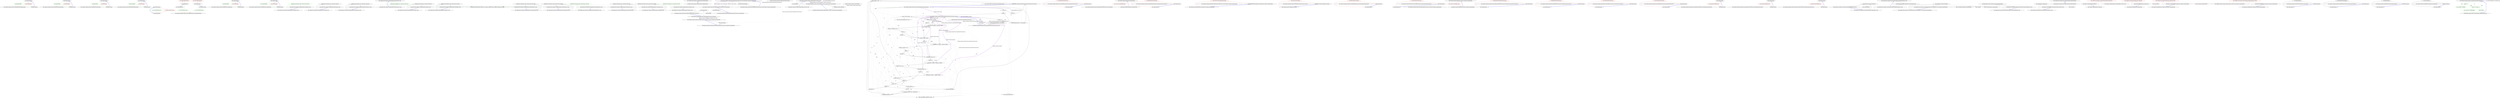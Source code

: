 digraph  {
n0 [label="Entry lambda expression", span="16-16", cluster="lambda expression"];
n1 [label="new RomanianFormatter()", span="16-16", cluster="lambda expression", color=red, community=0];
n2 [label="Exit lambda expression", span="16-16", cluster="lambda expression"];
n3 [label="Entry Humanizer.Localisation.Formatters.RomanianFormatter.RomanianFormatter()", span="2-2", cluster="Humanizer.Localisation.Formatters.RomanianFormatter.RomanianFormatter()"];
n4 [label="Entry lambda expression", span="17-17", cluster="lambda expression"];
n5 [label="new RussianFormatter()", span="17-17", cluster="lambda expression", color=red, community=0];
n6 [label="Exit lambda expression", span="17-17", cluster="lambda expression"];
n7 [label="Entry Humanizer.Localisation.Formatters.RussianFormatter.RussianFormatter()", span="4-4", cluster="Humanizer.Localisation.Formatters.RussianFormatter.RussianFormatter()"];
n8 [label="Entry lambda expression", span="18-18", cluster="lambda expression"];
n9 [label="new ArabicFormatter()", span="18-18", cluster="lambda expression", color=red, community=0];
n10 [label="Exit lambda expression", span="18-18", cluster="lambda expression"];
n11 [label="Entry Humanizer.Localisation.Formatters.ArabicFormatter.ArabicFormatter()", span="2-2", cluster="Humanizer.Localisation.Formatters.ArabicFormatter.ArabicFormatter()"];
n12 [label="Entry lambda expression", span="19-19", cluster="lambda expression"];
n13 [label="new HebrewFormatter()", span="19-19", cluster="lambda expression", color=red, community=0];
n14 [label="Exit lambda expression", span="19-19", cluster="lambda expression"];
n15 [label="Entry Humanizer.Localisation.Formatters.HebrewFormatter.HebrewFormatter()", span="2-2", cluster="Humanizer.Localisation.Formatters.HebrewFormatter.HebrewFormatter()"];
n16 [label="Entry lambda expression", span="20-20", cluster="lambda expression"];
n17 [label="new CzechSlovakPolishFormatter()", span="20-20", cluster="lambda expression", color=red, community=0];
n18 [label="Exit lambda expression", span="20-20", cluster="lambda expression"];
n19 [label="Entry Humanizer.Localisation.Formatters.CzechSlovakPolishFormatter.CzechSlovakPolishFormatter()", span="2-2", cluster="Humanizer.Localisation.Formatters.CzechSlovakPolishFormatter.CzechSlovakPolishFormatter()"];
n20 [label="Entry lambda expression", span="21-21", cluster="lambda expression"];
n21 [label="new CzechSlovakPolishFormatter()", span="21-21", cluster="lambda expression", color=red, community=1];
n22 [label="Exit lambda expression", span="21-21", cluster="lambda expression"];
n23 [label="Entry lambda expression", span="22-22", cluster="lambda expression"];
n24 [label="new CzechSlovakPolishFormatter()", span="22-22", cluster="lambda expression", color=red, community=1];
n25 [label="Exit lambda expression", span="22-22", cluster="lambda expression"];
n26 [label="Entry lambda expression", span="23-23", cluster="lambda expression"];
n27 [label="new SerbianFormatter()", span="23-23", cluster="lambda expression", color=red, community=0];
n28 [label="Exit lambda expression", span="23-23", cluster="lambda expression"];
n29 [label="Entry Humanizer.Localisation.Formatters.SerbianFormatter.SerbianFormatter()", span="2-2", cluster="Humanizer.Localisation.Formatters.SerbianFormatter.SerbianFormatter()"];
n30 [label="Entry lambda expression", span="24-24", cluster="lambda expression"];
n31 [label="new SlovenianFormatter()", span="24-24", cluster="lambda expression", color=red, community=0];
n32 [label="Exit lambda expression", span="24-24", cluster="lambda expression"];
n33 [label="Entry Humanizer.Localisation.Formatters.SlovenianFormatter.SlovenianFormatter()", span="1-1", cluster="Humanizer.Localisation.Formatters.SlovenianFormatter.SlovenianFormatter()"];
d1 [label="new RomanianFormatter()", span="16-16", cluster="lambda expression", color=green, community=0];
d5 [label="new RussianFormatter()", span="17-17", cluster="lambda expression", color=green, community=0];
d9 [label="new ArabicFormatter()", span="18-18", cluster="lambda expression", color=green, community=0];
d13 [label="new HebrewFormatter()", span="19-19", cluster="lambda expression", color=green, community=0];
d17 [label="new CzechSlovakPolishFormatter()", span="20-20", cluster="lambda expression", color=green, community=0];
d21 [label="new CzechSlovakPolishFormatter()", span="21-21", cluster="lambda expression", color=green, community=0];
d24 [label="new CzechSlovakPolishFormatter()", span="22-22", cluster="lambda expression", color=green, community=0];
d27 [label="new SerbianFormatter()", span="23-23", cluster="lambda expression", color=green, community=0];
d31 [label="new SlovenianFormatter()", span="24-24", cluster="lambda expression", color=green, community=0];
m0_6 [label="Entry Humanizer.Tests.Localisation.sl.DateHumanizeTests.YearsFromNow(int, string)", span="26-26", cluster="Humanizer.Tests.Localisation.sl.DateHumanizeTests.YearsFromNow(int, string)", file="DateHumanizeTests.cs"];
m0_7 [label="DateHumanize.Verify(expected, years, TimeUnit.Year, Tense.Future)", span="29-29", cluster="Humanizer.Tests.Localisation.sl.DateHumanizeTests.YearsFromNow(int, string)", color=green, community=0, file="DateHumanizeTests.cs"];
m0_8 [label="Exit Humanizer.Tests.Localisation.sl.DateHumanizeTests.YearsFromNow(int, string)", span="26-26", cluster="Humanizer.Tests.Localisation.sl.DateHumanizeTests.YearsFromNow(int, string)", file="DateHumanizeTests.cs"];
m0_5 [label="Entry Humanizer.Tests.DateHumanize.Verify(string, int, Humanizer.Localisation.TimeUnit, Humanizer.Localisation.Tense, double?)", span="29-29", cluster="Humanizer.Tests.DateHumanize.Verify(string, int, Humanizer.Localisation.TimeUnit, Humanizer.Localisation.Tense, double?)", file="DateHumanizeTests.cs"];
m0_9 [label="Entry Humanizer.Tests.Localisation.sl.DateHumanizeTests.MonthsAgo(int, string)", span="37-37", cluster="Humanizer.Tests.Localisation.sl.DateHumanizeTests.MonthsAgo(int, string)", file="DateHumanizeTests.cs"];
m0_10 [label="DateHumanize.Verify(expected, months, TimeUnit.Month, Tense.Past)", span="41-41", cluster="Humanizer.Tests.Localisation.sl.DateHumanizeTests.MonthsAgo(int, string)", color=green, community=0, file="DateHumanizeTests.cs"];
m0_11 [label="Exit Humanizer.Tests.Localisation.sl.DateHumanizeTests.MonthsAgo(int, string)", span="37-37", cluster="Humanizer.Tests.Localisation.sl.DateHumanizeTests.MonthsAgo(int, string)", file="DateHumanizeTests.cs"];
m0_21 [label="Entry Humanizer.Tests.Localisation.sl.DateHumanizeTests.HoursAgo(int, string)", span="81-81", cluster="Humanizer.Tests.Localisation.sl.DateHumanizeTests.HoursAgo(int, string)", file="DateHumanizeTests.cs"];
m0_22 [label="DateHumanize.Verify(expected, hours, TimeUnit.Hour, Tense.Past)", span="83-83", cluster="Humanizer.Tests.Localisation.sl.DateHumanizeTests.HoursAgo(int, string)", file="DateHumanizeTests.cs"];
m0_23 [label="Exit Humanizer.Tests.Localisation.sl.DateHumanizeTests.HoursAgo(int, string)", span="81-81", cluster="Humanizer.Tests.Localisation.sl.DateHumanizeTests.HoursAgo(int, string)", file="DateHumanizeTests.cs"];
m0_24 [label="Entry Humanizer.Tests.Localisation.sl.DateHumanizeTests.HoursFromNow(int, string)", span="92-92", cluster="Humanizer.Tests.Localisation.sl.DateHumanizeTests.HoursFromNow(int, string)", file="DateHumanizeTests.cs"];
m0_25 [label="DateHumanize.Verify(expected, hours, TimeUnit.Hour, Tense.Future)", span="94-94", cluster="Humanizer.Tests.Localisation.sl.DateHumanizeTests.HoursFromNow(int, string)", file="DateHumanizeTests.cs"];
m0_26 [label="Exit Humanizer.Tests.Localisation.sl.DateHumanizeTests.HoursFromNow(int, string)", span="92-92", cluster="Humanizer.Tests.Localisation.sl.DateHumanizeTests.HoursFromNow(int, string)", file="DateHumanizeTests.cs"];
m0_15 [label="Entry Humanizer.Tests.Localisation.sl.DateHumanizeTests.DaysAgo(int, string)", span="58-58", cluster="Humanizer.Tests.Localisation.sl.DateHumanizeTests.DaysAgo(int, string)", file="DateHumanizeTests.cs"];
m0_16 [label="DateHumanize.Verify(expected, days, TimeUnit.Day, Tense.Past)", span="60-60", cluster="Humanizer.Tests.Localisation.sl.DateHumanizeTests.DaysAgo(int, string)", file="DateHumanizeTests.cs"];
m0_17 [label="Exit Humanizer.Tests.Localisation.sl.DateHumanizeTests.DaysAgo(int, string)", span="58-58", cluster="Humanizer.Tests.Localisation.sl.DateHumanizeTests.DaysAgo(int, string)", file="DateHumanizeTests.cs"];
m0_27 [label="Entry Humanizer.Tests.Localisation.sl.DateHumanizeTests.MinutesAgo(int, string)", span="104-104", cluster="Humanizer.Tests.Localisation.sl.DateHumanizeTests.MinutesAgo(int, string)", file="DateHumanizeTests.cs"];
m0_28 [label="DateHumanize.Verify(expected, minutes, TimeUnit.Minute, Tense.Past)", span="106-106", cluster="Humanizer.Tests.Localisation.sl.DateHumanizeTests.MinutesAgo(int, string)", file="DateHumanizeTests.cs"];
m0_29 [label="Exit Humanizer.Tests.Localisation.sl.DateHumanizeTests.MinutesAgo(int, string)", span="104-104", cluster="Humanizer.Tests.Localisation.sl.DateHumanizeTests.MinutesAgo(int, string)", file="DateHumanizeTests.cs"];
m0_36 [label="Entry Humanizer.Tests.Localisation.sl.DateHumanizeTests.SecondsFromNow(int, string)", span="139-139", cluster="Humanizer.Tests.Localisation.sl.DateHumanizeTests.SecondsFromNow(int, string)", file="DateHumanizeTests.cs"];
m0_37 [label="DateHumanize.Verify(expected, seconds, TimeUnit.Second, Tense.Future)", span="141-141", cluster="Humanizer.Tests.Localisation.sl.DateHumanizeTests.SecondsFromNow(int, string)", file="DateHumanizeTests.cs"];
m0_38 [label="Exit Humanizer.Tests.Localisation.sl.DateHumanizeTests.SecondsFromNow(int, string)", span="139-139", cluster="Humanizer.Tests.Localisation.sl.DateHumanizeTests.SecondsFromNow(int, string)", file="DateHumanizeTests.cs"];
m0_30 [label="Entry Humanizer.Tests.Localisation.sl.DateHumanizeTests.MinutesFromNow(int, string)", span="115-115", cluster="Humanizer.Tests.Localisation.sl.DateHumanizeTests.MinutesFromNow(int, string)", file="DateHumanizeTests.cs"];
m0_31 [label="DateHumanize.Verify(expected, minutes, TimeUnit.Minute, Tense.Future)", span="117-117", cluster="Humanizer.Tests.Localisation.sl.DateHumanizeTests.MinutesFromNow(int, string)", file="DateHumanizeTests.cs"];
m0_32 [label="Exit Humanizer.Tests.Localisation.sl.DateHumanizeTests.MinutesFromNow(int, string)", span="115-115", cluster="Humanizer.Tests.Localisation.sl.DateHumanizeTests.MinutesFromNow(int, string)", file="DateHumanizeTests.cs"];
m0_0 [label="Entry Humanizer.Tests.Localisation.sl.DateHumanizeTests.DateHumanizeTests()", span="7-7", cluster="Humanizer.Tests.Localisation.sl.DateHumanizeTests.DateHumanizeTests()", file="DateHumanizeTests.cs"];
m0_1 [label="Exit Humanizer.Tests.Localisation.sl.DateHumanizeTests.DateHumanizeTests()", span="7-7", cluster="Humanizer.Tests.Localisation.sl.DateHumanizeTests.DateHumanizeTests()", file="DateHumanizeTests.cs"];
m0_12 [label="Entry Humanizer.Tests.Localisation.sl.DateHumanizeTests.MonthsFromNow(int, string)", span="47-47", cluster="Humanizer.Tests.Localisation.sl.DateHumanizeTests.MonthsFromNow(int, string)", file="DateHumanizeTests.cs"];
m0_13 [label="DateHumanize.Verify(expected, months, TimeUnit.Month, Tense.Future)", span="52-52", cluster="Humanizer.Tests.Localisation.sl.DateHumanizeTests.MonthsFromNow(int, string)", color=green, community=0, file="DateHumanizeTests.cs"];
m0_14 [label="Exit Humanizer.Tests.Localisation.sl.DateHumanizeTests.MonthsFromNow(int, string)", span="47-47", cluster="Humanizer.Tests.Localisation.sl.DateHumanizeTests.MonthsFromNow(int, string)", file="DateHumanizeTests.cs"];
m0_18 [label="Entry Humanizer.Tests.Localisation.sl.DateHumanizeTests.DaysFromNow(int, string)", span="69-69", cluster="Humanizer.Tests.Localisation.sl.DateHumanizeTests.DaysFromNow(int, string)", file="DateHumanizeTests.cs"];
m0_19 [label="DateHumanize.Verify(expected, days, TimeUnit.Day, Tense.Future)", span="71-71", cluster="Humanizer.Tests.Localisation.sl.DateHumanizeTests.DaysFromNow(int, string)", file="DateHumanizeTests.cs"];
m0_20 [label="Exit Humanizer.Tests.Localisation.sl.DateHumanizeTests.DaysFromNow(int, string)", span="69-69", cluster="Humanizer.Tests.Localisation.sl.DateHumanizeTests.DaysFromNow(int, string)", file="DateHumanizeTests.cs"];
m0_33 [label="Entry Humanizer.Tests.Localisation.sl.DateHumanizeTests.SecondsAgo(int, string)", span="127-127", cluster="Humanizer.Tests.Localisation.sl.DateHumanizeTests.SecondsAgo(int, string)", file="DateHumanizeTests.cs"];
m0_34 [label="DateHumanize.Verify(expected, seconds, TimeUnit.Second, Tense.Past)", span="129-129", cluster="Humanizer.Tests.Localisation.sl.DateHumanizeTests.SecondsAgo(int, string)", file="DateHumanizeTests.cs"];
m0_35 [label="Exit Humanizer.Tests.Localisation.sl.DateHumanizeTests.SecondsAgo(int, string)", span="127-127", cluster="Humanizer.Tests.Localisation.sl.DateHumanizeTests.SecondsAgo(int, string)", file="DateHumanizeTests.cs"];
m0_2 [label="Entry Humanizer.Tests.Localisation.sl.DateHumanizeTests.YearsAgo(int, string)", span="16-16", cluster="Humanizer.Tests.Localisation.sl.DateHumanizeTests.YearsAgo(int, string)", file="DateHumanizeTests.cs"];
m0_3 [label="DateHumanize.Verify(expected, years, TimeUnit.Year, Tense.Past)", span="18-18", cluster="Humanizer.Tests.Localisation.sl.DateHumanizeTests.YearsAgo(int, string)", color=green, community=0, file="DateHumanizeTests.cs"];
m0_4 [label="Exit Humanizer.Tests.Localisation.sl.DateHumanizeTests.YearsAgo(int, string)", span="16-16", cluster="Humanizer.Tests.Localisation.sl.DateHumanizeTests.YearsAgo(int, string)", file="DateHumanizeTests.cs"];
m1_7 [label="Entry Humanizer.Localisation.NumberToWords.DefaultNumberToWordsConverter.ConvertToOrdinal(int, Humanizer.GrammaticalGender)", span="35-35", cluster="Humanizer.Localisation.NumberToWords.DefaultNumberToWordsConverter.ConvertToOrdinal(int, Humanizer.GrammaticalGender)", file="DefaultNumberToWordsConverter.cs"];
m1_8 [label="return ConvertToOrdinal(number);", span="37-37", cluster="Humanizer.Localisation.NumberToWords.DefaultNumberToWordsConverter.ConvertToOrdinal(int, Humanizer.GrammaticalGender)", file="DefaultNumberToWordsConverter.cs"];
m1_9 [label="Exit Humanizer.Localisation.NumberToWords.DefaultNumberToWordsConverter.ConvertToOrdinal(int, Humanizer.GrammaticalGender)", span="35-35", cluster="Humanizer.Localisation.NumberToWords.DefaultNumberToWordsConverter.ConvertToOrdinal(int, Humanizer.GrammaticalGender)", file="DefaultNumberToWordsConverter.cs"];
m1_6 [label="Entry int.ToString()", span="0-0", cluster="int.ToString()", file="DefaultNumberToWordsConverter.cs"];
m1_3 [label="Entry Humanizer.Localisation.NumberToWords.DefaultNumberToWordsConverter.Convert(int)", span="22-22", cluster="Humanizer.Localisation.NumberToWords.DefaultNumberToWordsConverter.Convert(int)", file="DefaultNumberToWordsConverter.cs"];
m1_4 [label="return number.ToString();", span="24-24", cluster="Humanizer.Localisation.NumberToWords.DefaultNumberToWordsConverter.Convert(int)", file="DefaultNumberToWordsConverter.cs"];
m1_5 [label="Exit Humanizer.Localisation.NumberToWords.DefaultNumberToWordsConverter.Convert(int)", span="22-22", cluster="Humanizer.Localisation.NumberToWords.DefaultNumberToWordsConverter.Convert(int)", file="DefaultNumberToWordsConverter.cs"];
m1_0 [label="Entry Humanizer.Localisation.NumberToWords.DefaultNumberToWordsConverter.Convert(int, Humanizer.GrammaticalGender)", span="12-12", cluster="Humanizer.Localisation.NumberToWords.DefaultNumberToWordsConverter.Convert(int, Humanizer.GrammaticalGender)", file="DefaultNumberToWordsConverter.cs"];
m1_1 [label="return Convert(number);", span="14-14", cluster="Humanizer.Localisation.NumberToWords.DefaultNumberToWordsConverter.Convert(int, Humanizer.GrammaticalGender)", file="DefaultNumberToWordsConverter.cs"];
m1_2 [label="Exit Humanizer.Localisation.NumberToWords.DefaultNumberToWordsConverter.Convert(int, Humanizer.GrammaticalGender)", span="12-12", cluster="Humanizer.Localisation.NumberToWords.DefaultNumberToWordsConverter.Convert(int, Humanizer.GrammaticalGender)", file="DefaultNumberToWordsConverter.cs"];
m1_10 [label="Entry Humanizer.Localisation.NumberToWords.DefaultNumberToWordsConverter.ConvertToOrdinal(int)", span="45-45", cluster="Humanizer.Localisation.NumberToWords.DefaultNumberToWordsConverter.ConvertToOrdinal(int)", file="DefaultNumberToWordsConverter.cs"];
m1_11 [label="return number.ToString();", span="47-47", cluster="Humanizer.Localisation.NumberToWords.DefaultNumberToWordsConverter.ConvertToOrdinal(int)", file="DefaultNumberToWordsConverter.cs"];
m1_12 [label="Exit Humanizer.Localisation.NumberToWords.DefaultNumberToWordsConverter.ConvertToOrdinal(int)", span="45-45", cluster="Humanizer.Localisation.NumberToWords.DefaultNumberToWordsConverter.ConvertToOrdinal(int)", file="DefaultNumberToWordsConverter.cs"];
m1_13 [label="Humanizer.Localisation.NumberToWords.DefaultNumberToWordsConverter", span="", file="DefaultNumberToWordsConverter.cs"];
m2_3 [label="Entry Humanizer.Localisation.Ordinalizers.DefaultOrdinalizer.Convert(int, string)", span="9-9", cluster="Humanizer.Localisation.Ordinalizers.DefaultOrdinalizer.Convert(int, string)", file="DefaultOrdinalizer.cs"];
m2_4 [label="return numberString;", span="11-11", cluster="Humanizer.Localisation.Ordinalizers.DefaultOrdinalizer.Convert(int, string)", file="DefaultOrdinalizer.cs"];
m2_5 [label="Exit Humanizer.Localisation.Ordinalizers.DefaultOrdinalizer.Convert(int, string)", span="9-9", cluster="Humanizer.Localisation.Ordinalizers.DefaultOrdinalizer.Convert(int, string)", file="DefaultOrdinalizer.cs"];
m2_0 [label="Entry Humanizer.Localisation.Ordinalizers.DefaultOrdinalizer.Convert(int, string, Humanizer.GrammaticalGender)", span="4-4", cluster="Humanizer.Localisation.Ordinalizers.DefaultOrdinalizer.Convert(int, string, Humanizer.GrammaticalGender)", file="DefaultOrdinalizer.cs"];
m2_1 [label="return Convert(number, numberString);", span="6-6", cluster="Humanizer.Localisation.Ordinalizers.DefaultOrdinalizer.Convert(int, string, Humanizer.GrammaticalGender)", file="DefaultOrdinalizer.cs"];
m2_2 [label="Exit Humanizer.Localisation.Ordinalizers.DefaultOrdinalizer.Convert(int, string, Humanizer.GrammaticalGender)", span="4-4", cluster="Humanizer.Localisation.Ordinalizers.DefaultOrdinalizer.Convert(int, string, Humanizer.GrammaticalGender)", file="DefaultOrdinalizer.cs"];
m2_6 [label="Humanizer.Localisation.Ordinalizers.DefaultOrdinalizer", span="", file="DefaultOrdinalizer.cs"];
m4_41 [label="Entry string.Join(string, System.Collections.Generic.IEnumerable<string>)", span="0-0", cluster="string.Join(string, System.Collections.Generic.IEnumerable<string>)", file="GermanNumberToWordsConverter.cs"];
m4_38 [label="Entry System.Collections.Generic.List<T>.List()", span="0-0", cluster="System.Collections.Generic.List<T>.List()", file="GermanNumberToWordsConverter.cs"];
m4_39 [label="Entry Humanizer.Localisation.NumberToWords.GermanNumberToWordsConverter.Part(string, string, int)", span="73-73", cluster="Humanizer.Localisation.NumberToWords.GermanNumberToWordsConverter.Part(string, string, int)", file="GermanNumberToWordsConverter.cs"];
m4_42 [label="number == 1", span="75-75", cluster="Humanizer.Localisation.NumberToWords.GermanNumberToWordsConverter.Part(string, string, int)", file="GermanNumberToWordsConverter.cs"];
m4_43 [label="return singular;", span="76-76", cluster="Humanizer.Localisation.NumberToWords.GermanNumberToWordsConverter.Part(string, string, int)", file="GermanNumberToWordsConverter.cs"];
m4_44 [label="return string.Format(pluralFormat, Convert(number));", span="77-77", cluster="Humanizer.Localisation.NumberToWords.GermanNumberToWordsConverter.Part(string, string, int)", file="GermanNumberToWordsConverter.cs"];
m4_45 [label="Exit Humanizer.Localisation.NumberToWords.GermanNumberToWordsConverter.Part(string, string, int)", span="73-73", cluster="Humanizer.Localisation.NumberToWords.GermanNumberToWordsConverter.Part(string, string, int)", file="GermanNumberToWordsConverter.cs"];
m4_40 [label="Entry System.Collections.Generic.List<T>.Add(T)", span="0-0", cluster="System.Collections.Generic.List<T>.Add(T)", file="GermanNumberToWordsConverter.cs"];
m4_0 [label="Entry Humanizer.Localisation.NumberToWords.GermanNumberToWordsConverter.Convert(int)", span="9-9", cluster="Humanizer.Localisation.NumberToWords.GermanNumberToWordsConverter.Convert(int)", file="GermanNumberToWordsConverter.cs"];
m4_1 [label="number == 0", span="11-11", cluster="Humanizer.Localisation.NumberToWords.GermanNumberToWordsConverter.Convert(int)", file="GermanNumberToWordsConverter.cs"];
m4_3 [label="number < 0", span="14-14", cluster="Humanizer.Localisation.NumberToWords.GermanNumberToWordsConverter.Convert(int)", file="GermanNumberToWordsConverter.cs"];
m4_4 [label="return string.Format(''minus {0}'', Convert(-number));", span="15-15", cluster="Humanizer.Localisation.NumberToWords.GermanNumberToWordsConverter.Convert(int)", file="GermanNumberToWordsConverter.cs"];
m4_6 [label="var billions = number / 1000000000", span="19-19", cluster="Humanizer.Localisation.NumberToWords.GermanNumberToWordsConverter.Convert(int)", file="GermanNumberToWordsConverter.cs"];
m4_9 [label="number %= 1000000000", span="23-23", cluster="Humanizer.Localisation.NumberToWords.GermanNumberToWordsConverter.Convert(int)", file="GermanNumberToWordsConverter.cs"];
m4_12 [label="var millions = number / 1000000", span="28-28", cluster="Humanizer.Localisation.NumberToWords.GermanNumberToWordsConverter.Convert(int)", file="GermanNumberToWordsConverter.cs"];
m4_15 [label="number %= 1000000", span="32-32", cluster="Humanizer.Localisation.NumberToWords.GermanNumberToWordsConverter.Convert(int)", file="GermanNumberToWordsConverter.cs"];
m4_18 [label="var thousands = number / 1000", span="37-37", cluster="Humanizer.Localisation.NumberToWords.GermanNumberToWordsConverter.Convert(int)", file="GermanNumberToWordsConverter.cs"];
m4_21 [label="number %= 1000", span="41-41", cluster="Humanizer.Localisation.NumberToWords.GermanNumberToWordsConverter.Convert(int)", file="GermanNumberToWordsConverter.cs"];
m4_22 [label="var hundreds = number / 100", span="44-44", cluster="Humanizer.Localisation.NumberToWords.GermanNumberToWordsConverter.Convert(int)", file="GermanNumberToWordsConverter.cs"];
m4_25 [label="number %= 100", span="48-48", cluster="Humanizer.Localisation.NumberToWords.GermanNumberToWordsConverter.Convert(int)", file="GermanNumberToWordsConverter.cs"];
m4_26 [label="number > 0", span="51-51", cluster="Humanizer.Localisation.NumberToWords.GermanNumberToWordsConverter.Convert(int)", file="GermanNumberToWordsConverter.cs"];
m4_27 [label="number < 20", span="53-53", cluster="Humanizer.Localisation.NumberToWords.GermanNumberToWordsConverter.Convert(int)", file="GermanNumberToWordsConverter.cs"];
m4_28 [label="number > 1", span="55-55", cluster="Humanizer.Localisation.NumberToWords.GermanNumberToWordsConverter.Convert(int)", file="GermanNumberToWordsConverter.cs"];
m4_29 [label="parts.Add(UnitsMap[number])", span="56-56", cluster="Humanizer.Localisation.NumberToWords.GermanNumberToWordsConverter.Convert(int)", file="GermanNumberToWordsConverter.cs"];
m4_31 [label="var units = number % 10", span="62-62", cluster="Humanizer.Localisation.NumberToWords.GermanNumberToWordsConverter.Convert(int)", file="GermanNumberToWordsConverter.cs"];
m4_34 [label="parts.Add(TensMap[number / 10])", span="66-66", cluster="Humanizer.Localisation.NumberToWords.GermanNumberToWordsConverter.Convert(int)", file="GermanNumberToWordsConverter.cs"];
m4_2 [label="return ''null'';", span="12-12", cluster="Humanizer.Localisation.NumberToWords.GermanNumberToWordsConverter.Convert(int)", file="GermanNumberToWordsConverter.cs"];
m4_5 [label="var parts = new List<string>()", span="17-17", cluster="Humanizer.Localisation.NumberToWords.GermanNumberToWordsConverter.Convert(int)", file="GermanNumberToWordsConverter.cs"];
m4_8 [label="parts.Add(Part(''{0} Milliarden'', ''eine Milliarde'', billions))", span="22-22", cluster="Humanizer.Localisation.NumberToWords.GermanNumberToWordsConverter.Convert(int)", file="GermanNumberToWordsConverter.cs"];
m4_11 [label="parts.Add('' '')", span="25-25", cluster="Humanizer.Localisation.NumberToWords.GermanNumberToWordsConverter.Convert(int)", file="GermanNumberToWordsConverter.cs"];
m4_14 [label="parts.Add(Part(''{0} Millionen'', ''eine Million'', millions))", span="31-31", cluster="Humanizer.Localisation.NumberToWords.GermanNumberToWordsConverter.Convert(int)", file="GermanNumberToWordsConverter.cs"];
m4_17 [label="parts.Add('' '')", span="34-34", cluster="Humanizer.Localisation.NumberToWords.GermanNumberToWordsConverter.Convert(int)", file="GermanNumberToWordsConverter.cs"];
m4_20 [label="parts.Add(Part(''{0}tausend'', ''eintausend'', thousands))", span="40-40", cluster="Humanizer.Localisation.NumberToWords.GermanNumberToWordsConverter.Convert(int)", file="GermanNumberToWordsConverter.cs"];
m4_24 [label="parts.Add(Part(''{0}hundert'', ''einhundert'', hundreds))", span="47-47", cluster="Humanizer.Localisation.NumberToWords.GermanNumberToWordsConverter.Convert(int)", file="GermanNumberToWordsConverter.cs"];
m4_30 [label="parts.Add(''eins'')", span="58-58", cluster="Humanizer.Localisation.NumberToWords.GermanNumberToWordsConverter.Convert(int)", file="GermanNumberToWordsConverter.cs"];
m4_33 [label="parts.Add(string.Format(''{0}und'', UnitsMap[units]))", span="64-64", cluster="Humanizer.Localisation.NumberToWords.GermanNumberToWordsConverter.Convert(int)", file="GermanNumberToWordsConverter.cs"];
m4_35 [label="return string.Join('''', parts);", span="70-70", cluster="Humanizer.Localisation.NumberToWords.GermanNumberToWordsConverter.Convert(int)", file="GermanNumberToWordsConverter.cs"];
m4_7 [label="billions > 0", span="20-20", cluster="Humanizer.Localisation.NumberToWords.GermanNumberToWordsConverter.Convert(int)", file="GermanNumberToWordsConverter.cs"];
m4_10 [label="number > 0", span="24-24", cluster="Humanizer.Localisation.NumberToWords.GermanNumberToWordsConverter.Convert(int)", file="GermanNumberToWordsConverter.cs"];
m4_13 [label="millions > 0", span="29-29", cluster="Humanizer.Localisation.NumberToWords.GermanNumberToWordsConverter.Convert(int)", file="GermanNumberToWordsConverter.cs"];
m4_16 [label="number > 0", span="33-33", cluster="Humanizer.Localisation.NumberToWords.GermanNumberToWordsConverter.Convert(int)", file="GermanNumberToWordsConverter.cs"];
m4_19 [label="thousands > 0", span="38-38", cluster="Humanizer.Localisation.NumberToWords.GermanNumberToWordsConverter.Convert(int)", file="GermanNumberToWordsConverter.cs"];
m4_23 [label="hundreds > 0", span="45-45", cluster="Humanizer.Localisation.NumberToWords.GermanNumberToWordsConverter.Convert(int)", file="GermanNumberToWordsConverter.cs"];
m4_32 [label="units > 0", span="63-63", cluster="Humanizer.Localisation.NumberToWords.GermanNumberToWordsConverter.Convert(int)", file="GermanNumberToWordsConverter.cs"];
m4_36 [label="Exit Humanizer.Localisation.NumberToWords.GermanNumberToWordsConverter.Convert(int)", span="9-9", cluster="Humanizer.Localisation.NumberToWords.GermanNumberToWordsConverter.Convert(int)", file="GermanNumberToWordsConverter.cs"];
m4_37 [label="Entry string.Format(string, object)", span="0-0", cluster="string.Format(string, object)", file="GermanNumberToWordsConverter.cs"];
m4_46 [label="Humanizer.Localisation.NumberToWords.GermanNumberToWordsConverter", span="", file="GermanNumberToWordsConverter.cs"];
m9_7 [label="Entry Humanizer.Localisation.NumberToWords.ArabicNumberToWordsConverter.ArabicNumberToWordsConverter()", span="6-6", cluster="Humanizer.Localisation.NumberToWords.ArabicNumberToWordsConverter.ArabicNumberToWordsConverter()", file="NumberToWordsExtension.cs"];
m9_52 [label="Entry Humanizer.NumberToWordsExtension.ToOrdinalWords(int)", span="67-67", cluster="Humanizer.NumberToWordsExtension.ToOrdinalWords(int)", file="NumberToWordsExtension.cs"];
m9_53 [label="return Converter.ConvertToOrdinal(number);", span="69-69", cluster="Humanizer.NumberToWordsExtension.ToOrdinalWords(int)", color=red, community=0, file="NumberToWordsExtension.cs"];
m9_54 [label="Exit Humanizer.NumberToWordsExtension.ToOrdinalWords(int)", span="67-67", cluster="Humanizer.NumberToWordsExtension.ToOrdinalWords(int)", file="NumberToWordsExtension.cs"];
m9_15 [label="Entry Humanizer.Localisation.NumberToWords.SpanishNumberToWordsConverter.SpanishNumberToWordsConverter()", span="5-5", cluster="Humanizer.Localisation.NumberToWords.SpanishNumberToWordsConverter.SpanishNumberToWordsConverter()", file="NumberToWordsExtension.cs"];
m9_59 [label="Entry Humanizer.Localisation.NumberToWords.DefaultNumberToWordsConverter.ConvertToOrdinal(int, Humanizer.GrammaticalGender)", span="35-35", cluster="Humanizer.Localisation.NumberToWords.DefaultNumberToWordsConverter.ConvertToOrdinal(int, Humanizer.GrammaticalGender)", file="NumberToWordsExtension.cs"];
m9_47 [label="Entry Humanizer.Localisation.NumberToWords.DefaultNumberToWordsConverter.Convert(int)", span="22-22", cluster="Humanizer.Localisation.NumberToWords.DefaultNumberToWordsConverter.Convert(int)", file="NumberToWordsExtension.cs"];
m9_19 [label="Entry Humanizer.Localisation.NumberToWords.PolishNumberToWordsConverter.PolishNumberToWordsConverter()", span="4-4", cluster="Humanizer.Localisation.NumberToWords.PolishNumberToWordsConverter.PolishNumberToWordsConverter()", file="NumberToWordsExtension.cs"];
m9_44 [label="Entry Humanizer.NumberToWordsExtension.ToWords(int)", span="33-33", cluster="Humanizer.NumberToWordsExtension.ToWords(int)", file="NumberToWordsExtension.cs"];
m9_45 [label="return Converter.Convert(number);", span="35-35", cluster="Humanizer.NumberToWordsExtension.ToWords(int)", color=red, community=0, file="NumberToWordsExtension.cs"];
m9_46 [label="Exit Humanizer.NumberToWordsExtension.ToWords(int)", span="33-33", cluster="Humanizer.NumberToWordsExtension.ToWords(int)", file="NumberToWordsExtension.cs"];
m9_35 [label="Entry Humanizer.Localisation.NumberToWords.DutchNumberToWordsConverter.DutchNumberToWordsConverter()", span="11-11", cluster="Humanizer.Localisation.NumberToWords.DutchNumberToWordsConverter.DutchNumberToWordsConverter()", file="NumberToWordsExtension.cs"];
m9_48 [label="Entry Humanizer.NumberToWordsExtension.ToWords(int, Humanizer.GrammaticalGender)", span="57-57", cluster="Humanizer.NumberToWordsExtension.ToWords(int, Humanizer.GrammaticalGender)", file="NumberToWordsExtension.cs"];
m9_49 [label="return Converter.Convert(number, gender);", span="59-59", cluster="Humanizer.NumberToWordsExtension.ToWords(int, Humanizer.GrammaticalGender)", color=red, community=0, file="NumberToWordsExtension.cs"];
m9_50 [label="Exit Humanizer.NumberToWordsExtension.ToWords(int, Humanizer.GrammaticalGender)", span="57-57", cluster="Humanizer.NumberToWordsExtension.ToWords(int, Humanizer.GrammaticalGender)", file="NumberToWordsExtension.cs"];
m9_23 [label="Entry Humanizer.Localisation.NumberToWords.BrazilianPortugueseNumberToWordsConverter.BrazilianPortugueseNumberToWordsConverter()", span="5-5", cluster="Humanizer.Localisation.NumberToWords.BrazilianPortugueseNumberToWordsConverter.BrazilianPortugueseNumberToWordsConverter()", file="NumberToWordsExtension.cs"];
m9_3 [label="Entry Humanizer.Localisation.NumberToWords.EnglishNumberToWordsConverter.EnglishNumberToWordsConverter()", span="5-5", cluster="Humanizer.Localisation.NumberToWords.EnglishNumberToWordsConverter.EnglishNumberToWordsConverter()", file="NumberToWordsExtension.cs"];
m9_31 [label="Entry Humanizer.Localisation.NumberToWords.FrenchNumberToWordsConverter.FrenchNumberToWordsConverter()", span="5-5", cluster="Humanizer.Localisation.NumberToWords.FrenchNumberToWordsConverter.FrenchNumberToWordsConverter()", file="NumberToWordsExtension.cs"];
m9_11 [label="Entry Humanizer.Localisation.NumberToWords.FarsiNumberToWordsConverter.FarsiNumberToWordsConverter()", span="5-5", cluster="Humanizer.Localisation.NumberToWords.FarsiNumberToWordsConverter.FarsiNumberToWordsConverter()", file="NumberToWordsExtension.cs"];
m9_56 [label="Entry Humanizer.NumberToWordsExtension.ToOrdinalWords(int, Humanizer.GrammaticalGender)", span="80-80", cluster="Humanizer.NumberToWordsExtension.ToOrdinalWords(int, Humanizer.GrammaticalGender)", file="NumberToWordsExtension.cs"];
m9_57 [label="return Converter.ConvertToOrdinal(number, gender);", span="82-82", cluster="Humanizer.NumberToWordsExtension.ToOrdinalWords(int, Humanizer.GrammaticalGender)", color=red, community=0, file="NumberToWordsExtension.cs"];
m9_58 [label="Exit Humanizer.NumberToWordsExtension.ToOrdinalWords(int, Humanizer.GrammaticalGender)", span="80-80", cluster="Humanizer.NumberToWordsExtension.ToOrdinalWords(int, Humanizer.GrammaticalGender)", file="NumberToWordsExtension.cs"];
m9_51 [label="Entry Humanizer.Localisation.NumberToWords.DefaultNumberToWordsConverter.Convert(int, Humanizer.GrammaticalGender)", span="12-12", cluster="Humanizer.Localisation.NumberToWords.DefaultNumberToWordsConverter.Convert(int, Humanizer.GrammaticalGender)", file="NumberToWordsExtension.cs"];
m9_40 [label="Entry lambda expression", span="25-25", cluster="lambda expression", file="NumberToWordsExtension.cs"];
m9_0 [label="Entry lambda expression", span="15-15", cluster="lambda expression", file="NumberToWordsExtension.cs"];
m9_1 [label="new EnglishNumberToWordsConverter()", span="15-15", cluster="lambda expression", color=red, community=0, file="NumberToWordsExtension.cs"];
m9_2 [label="Exit lambda expression", span="15-15", cluster="lambda expression", file="NumberToWordsExtension.cs"];
m9_4 [label="Entry lambda expression", span="16-16", cluster="lambda expression", file="NumberToWordsExtension.cs"];
m9_5 [label="new ArabicNumberToWordsConverter()", span="16-16", cluster="lambda expression", color=red, community=0, file="NumberToWordsExtension.cs"];
m9_6 [label="Exit lambda expression", span="16-16", cluster="lambda expression", file="NumberToWordsExtension.cs"];
m9_8 [label="Entry lambda expression", span="17-17", cluster="lambda expression", file="NumberToWordsExtension.cs"];
m9_9 [label="new FarsiNumberToWordsConverter()", span="17-17", cluster="lambda expression", color=red, community=0, file="NumberToWordsExtension.cs"];
m9_10 [label="Exit lambda expression", span="17-17", cluster="lambda expression", file="NumberToWordsExtension.cs"];
m9_12 [label="Entry lambda expression", span="18-18", cluster="lambda expression", file="NumberToWordsExtension.cs"];
m9_13 [label="new SpanishNumberToWordsConverter()", span="18-18", cluster="lambda expression", color=red, community=0, file="NumberToWordsExtension.cs"];
m9_14 [label="Exit lambda expression", span="18-18", cluster="lambda expression", file="NumberToWordsExtension.cs"];
m9_16 [label="Entry lambda expression", span="19-19", cluster="lambda expression", file="NumberToWordsExtension.cs"];
m9_17 [label="new PolishNumberToWordsConverter()", span="19-19", cluster="lambda expression", color=red, community=0, file="NumberToWordsExtension.cs"];
m9_18 [label="Exit lambda expression", span="19-19", cluster="lambda expression", file="NumberToWordsExtension.cs"];
m9_20 [label="Entry lambda expression", span="20-20", cluster="lambda expression", file="NumberToWordsExtension.cs"];
m9_21 [label="new BrazilianPortugueseNumberToWordsConverter()", span="20-20", cluster="lambda expression", color=red, community=0, file="NumberToWordsExtension.cs"];
m9_22 [label="Exit lambda expression", span="20-20", cluster="lambda expression", file="NumberToWordsExtension.cs"];
m9_24 [label="Entry lambda expression", span="21-21", cluster="lambda expression", file="NumberToWordsExtension.cs"];
m9_25 [label="new RussianNumberToWordsConverter()", span="21-21", cluster="lambda expression", color=red, community=0, file="NumberToWordsExtension.cs"];
m9_26 [label="Exit lambda expression", span="21-21", cluster="lambda expression", file="NumberToWordsExtension.cs"];
m9_28 [label="Entry lambda expression", span="22-22", cluster="lambda expression", file="NumberToWordsExtension.cs"];
m9_29 [label="new FrenchNumberToWordsConverter()", span="22-22", cluster="lambda expression", color=red, community=0, file="NumberToWordsExtension.cs"];
m9_30 [label="Exit lambda expression", span="22-22", cluster="lambda expression", file="NumberToWordsExtension.cs"];
m9_32 [label="Entry lambda expression", span="23-23", cluster="lambda expression", file="NumberToWordsExtension.cs"];
m9_33 [label="new DutchNumberToWordsConverter()", span="23-23", cluster="lambda expression", color=red, community=0, file="NumberToWordsExtension.cs"];
m9_34 [label="Exit lambda expression", span="23-23", cluster="lambda expression", file="NumberToWordsExtension.cs"];
m9_36 [label="Entry lambda expression", span="24-24", cluster="lambda expression", file="NumberToWordsExtension.cs"];
m9_37 [label="new HebrewNumberToWordsConverter()", span="24-24", cluster="lambda expression", color=red, community=0, file="NumberToWordsExtension.cs"];
m9_38 [label="Exit lambda expression", span="24-24", cluster="lambda expression", file="NumberToWordsExtension.cs"];
m9_41 [label="new GermanNumberToWordsConverter()", span="25-25", cluster="lambda expression", color=red, community=0, file="NumberToWordsExtension.cs"];
m9_42 [label="Exit lambda expression", span="25-25", cluster="lambda expression", file="NumberToWordsExtension.cs"];
m9_39 [label="Entry Humanizer.Localisation.NumberToWords.HebrewNumberToWordsConverter.HebrewNumberToWordsConverter()", span="5-5", cluster="Humanizer.Localisation.NumberToWords.HebrewNumberToWordsConverter.HebrewNumberToWordsConverter()", file="NumberToWordsExtension.cs"];
m9_27 [label="Entry Humanizer.Localisation.NumberToWords.RussianNumberToWordsConverter.RussianNumberToWordsConverter()", span="6-6", cluster="Humanizer.Localisation.NumberToWords.RussianNumberToWordsConverter.RussianNumberToWordsConverter()", file="NumberToWordsExtension.cs"];
m9_55 [label="Entry Humanizer.Localisation.NumberToWords.DefaultNumberToWordsConverter.ConvertToOrdinal(int)", span="45-45", cluster="Humanizer.Localisation.NumberToWords.DefaultNumberToWordsConverter.ConvertToOrdinal(int)", file="NumberToWordsExtension.cs"];
m9_43 [label="Entry Humanizer.Localisation.NumberToWords.GermanNumberToWordsConverter.GermanNumberToWordsConverter()", span="4-4", cluster="Humanizer.Localisation.NumberToWords.GermanNumberToWordsConverter.GermanNumberToWordsConverter()", file="NumberToWordsExtension.cs"];
m10_19 [label="Entry Humanizer.Tests.Localisation.ruRU.NumberToWordsTests.ToOrdinalWordsNeuter(int, string)", span="226-226", cluster="Humanizer.Tests.Localisation.ruRU.NumberToWordsTests.ToOrdinalWordsNeuter(int, string)", file="NumberToWordsTests.cs"];
m10_20 [label="Assert.Equal(expected, number.ToOrdinalWords(GrammaticalGender.Neuter))", span="228-228", cluster="Humanizer.Tests.Localisation.ruRU.NumberToWordsTests.ToOrdinalWordsNeuter(int, string)", file="NumberToWordsTests.cs"];
m10_21 [label="Exit Humanizer.Tests.Localisation.ruRU.NumberToWordsTests.ToOrdinalWordsNeuter(int, string)", span="226-226", cluster="Humanizer.Tests.Localisation.ruRU.NumberToWordsTests.ToOrdinalWordsNeuter(int, string)", file="NumberToWordsTests.cs"];
m10_11 [label="Entry Humanizer.Tests.Localisation.ruRU.NumberToWordsTests.ToOrdinalWords(int, string)", span="145-145", cluster="Humanizer.Tests.Localisation.ruRU.NumberToWordsTests.ToOrdinalWords(int, string)", file="NumberToWordsTests.cs"];
m10_12 [label="Assert.Equal(expected, number.ToOrdinalWords())", span="147-147", cluster="Humanizer.Tests.Localisation.ruRU.NumberToWordsTests.ToOrdinalWords(int, string)", file="NumberToWordsTests.cs"];
m10_13 [label="Exit Humanizer.Tests.Localisation.ruRU.NumberToWordsTests.ToOrdinalWords(int, string)", span="145-145", cluster="Humanizer.Tests.Localisation.ruRU.NumberToWordsTests.ToOrdinalWords(int, string)", file="NumberToWordsTests.cs"];
m10_7 [label="Entry Humanizer.Tests.Localisation.ruRU.NumberToWordsTests.ToWordsWithGender(int, string, Humanizer.GrammaticalGender)", span="72-72", cluster="Humanizer.Tests.Localisation.ruRU.NumberToWordsTests.ToWordsWithGender(int, string, Humanizer.GrammaticalGender)", file="NumberToWordsTests.cs"];
m10_8 [label="Assert.Equal(expected, number.ToWords(gender))", span="74-74", cluster="Humanizer.Tests.Localisation.ruRU.NumberToWordsTests.ToWordsWithGender(int, string, Humanizer.GrammaticalGender)", file="NumberToWordsTests.cs"];
m10_9 [label="Exit Humanizer.Tests.Localisation.ruRU.NumberToWordsTests.ToWordsWithGender(int, string, Humanizer.GrammaticalGender)", span="72-72", cluster="Humanizer.Tests.Localisation.ruRU.NumberToWordsTests.ToWordsWithGender(int, string, Humanizer.GrammaticalGender)", file="NumberToWordsTests.cs"];
m10_10 [label="Entry int.ToWords(Humanizer.GrammaticalGender)", span="57-57", cluster="int.ToWords(Humanizer.GrammaticalGender)", file="NumberToWordsTests.cs"];
m10_0 [label="Entry Humanizer.Tests.Localisation.ruRU.NumberToWordsTests.NumberToWordsTests()", span="7-7", cluster="Humanizer.Tests.Localisation.ruRU.NumberToWordsTests.NumberToWordsTests()", file="NumberToWordsTests.cs"];
m10_1 [label="Exit Humanizer.Tests.Localisation.ruRU.NumberToWordsTests.NumberToWordsTests()", span="7-7", cluster="Humanizer.Tests.Localisation.ruRU.NumberToWordsTests.NumberToWordsTests()", file="NumberToWordsTests.cs"];
m10_6 [label="Entry Unk.Equal", span="", cluster="Unk.Equal", file="NumberToWordsTests.cs"];
m10_5 [label="Entry int.ToWords()", span="33-33", cluster="int.ToWords()", file="NumberToWordsTests.cs"];
m10_15 [label="Entry Humanizer.Tests.Localisation.ruRU.NumberToWordsTests.ToOrdinalWordsFeminine(int, string)", span="210-210", cluster="Humanizer.Tests.Localisation.ruRU.NumberToWordsTests.ToOrdinalWordsFeminine(int, string)", file="NumberToWordsTests.cs"];
m10_16 [label="Assert.Equal(expected, number.ToOrdinalWords(GrammaticalGender.Feminine))", span="212-212", cluster="Humanizer.Tests.Localisation.ruRU.NumberToWordsTests.ToOrdinalWordsFeminine(int, string)", file="NumberToWordsTests.cs"];
m10_17 [label="Exit Humanizer.Tests.Localisation.ruRU.NumberToWordsTests.ToOrdinalWordsFeminine(int, string)", span="210-210", cluster="Humanizer.Tests.Localisation.ruRU.NumberToWordsTests.ToOrdinalWordsFeminine(int, string)", file="NumberToWordsTests.cs"];
m10_2 [label="Entry Humanizer.Tests.Localisation.ruRU.NumberToWordsTests.ToWords(int, string)", span="63-63", cluster="Humanizer.Tests.Localisation.ruRU.NumberToWordsTests.ToWords(int, string)", file="NumberToWordsTests.cs"];
m10_3 [label="Assert.Equal(expected, number.ToWords())", span="65-65", cluster="Humanizer.Tests.Localisation.ruRU.NumberToWordsTests.ToWords(int, string)", file="NumberToWordsTests.cs"];
m10_4 [label="Exit Humanizer.Tests.Localisation.ruRU.NumberToWordsTests.ToWords(int, string)", span="63-63", cluster="Humanizer.Tests.Localisation.ruRU.NumberToWordsTests.ToWords(int, string)", file="NumberToWordsTests.cs"];
m10_14 [label="Entry int.ToOrdinalWords()", span="67-67", cluster="int.ToOrdinalWords()", file="NumberToWordsTests.cs"];
m10_18 [label="Entry int.ToOrdinalWords(Humanizer.GrammaticalGender)", span="80-80", cluster="int.ToOrdinalWords(Humanizer.GrammaticalGender)", file="NumberToWordsTests.cs"];
m11_28 [label="Entry int.ToString(System.IFormatProvider)", span="0-0", cluster="int.ToString(System.IFormatProvider)", file="OrdinalizeExtensions.cs"];
m11_7 [label="Entry Humanizer.Localisation.Ordinalizers.SpanishOrdinalizer.SpanishOrdinalizer()", span="2-2", cluster="Humanizer.Localisation.Ordinalizers.SpanishOrdinalizer.SpanishOrdinalizer()", file="OrdinalizeExtensions.cs"];
m11_25 [label="Entry Humanizer.OrdinalizeExtensions.Ordinalize(int)", span="50-50", cluster="Humanizer.OrdinalizeExtensions.Ordinalize(int)", file="OrdinalizeExtensions.cs"];
m11_26 [label="return Ordinalizer.Convert(number, number.ToString(CultureInfo.InvariantCulture));", span="52-52", cluster="Humanizer.OrdinalizeExtensions.Ordinalize(int)", color=red, community=0, file="OrdinalizeExtensions.cs"];
m11_27 [label="Exit Humanizer.OrdinalizeExtensions.Ordinalize(int)", span="50-50", cluster="Humanizer.OrdinalizeExtensions.Ordinalize(int)", file="OrdinalizeExtensions.cs"];
m11_21 [label="Entry Humanizer.OrdinalizeExtensions.Ordinalize(string, Humanizer.GrammaticalGender)", span="40-40", cluster="Humanizer.OrdinalizeExtensions.Ordinalize(string, Humanizer.GrammaticalGender)", file="OrdinalizeExtensions.cs"];
m11_22 [label="return Ordinalizer.Convert(int.Parse(numberString), numberString, gender);", span="42-42", cluster="Humanizer.OrdinalizeExtensions.Ordinalize(string, Humanizer.GrammaticalGender)", color=red, community=0, file="OrdinalizeExtensions.cs"];
m11_23 [label="Exit Humanizer.OrdinalizeExtensions.Ordinalize(string, Humanizer.GrammaticalGender)", span="40-40", cluster="Humanizer.OrdinalizeExtensions.Ordinalize(string, Humanizer.GrammaticalGender)", file="OrdinalizeExtensions.cs"];
m11_11 [label="Entry Humanizer.Localisation.Ordinalizers.BrazilianPortugueseOrdinalizer.BrazilianPortugueseOrdinalizer()", span="2-2", cluster="Humanizer.Localisation.Ordinalizers.BrazilianPortugueseOrdinalizer.BrazilianPortugueseOrdinalizer()", file="OrdinalizeExtensions.cs"];
m11_16 [label="Entry Humanizer.OrdinalizeExtensions.Ordinalize(string)", span="26-26", cluster="Humanizer.OrdinalizeExtensions.Ordinalize(string)", file="OrdinalizeExtensions.cs"];
m11_17 [label="return Ordinalizer.Convert(int.Parse(numberString), numberString);", span="28-28", cluster="Humanizer.OrdinalizeExtensions.Ordinalize(string)", color=red, community=0, file="OrdinalizeExtensions.cs"];
m11_18 [label="Exit Humanizer.OrdinalizeExtensions.Ordinalize(string)", span="26-26", cluster="Humanizer.OrdinalizeExtensions.Ordinalize(string)", file="OrdinalizeExtensions.cs"];
m11_19 [label="Entry int.Parse(string)", span="0-0", cluster="int.Parse(string)", file="OrdinalizeExtensions.cs"];
m11_3 [label="Entry Humanizer.Localisation.Ordinalizers.EnglishOrdinalizer.EnglishOrdinalizer()", span="2-2", cluster="Humanizer.Localisation.Ordinalizers.EnglishOrdinalizer.EnglishOrdinalizer()", file="OrdinalizeExtensions.cs"];
m11_20 [label="Entry Humanizer.Localisation.Ordinalizers.DefaultOrdinalizer.Convert(int, string)", span="9-9", cluster="Humanizer.Localisation.Ordinalizers.DefaultOrdinalizer.Convert(int, string)", file="OrdinalizeExtensions.cs"];
m11_29 [label="Entry Humanizer.OrdinalizeExtensions.Ordinalize(int, Humanizer.GrammaticalGender)", span="64-64", cluster="Humanizer.OrdinalizeExtensions.Ordinalize(int, Humanizer.GrammaticalGender)", file="OrdinalizeExtensions.cs"];
m11_30 [label="return Ordinalizer.Convert(number, number.ToString(CultureInfo.InvariantCulture), gender);", span="66-66", cluster="Humanizer.OrdinalizeExtensions.Ordinalize(int, Humanizer.GrammaticalGender)", color=red, community=0, file="OrdinalizeExtensions.cs"];
m11_31 [label="Exit Humanizer.OrdinalizeExtensions.Ordinalize(int, Humanizer.GrammaticalGender)", span="64-64", cluster="Humanizer.OrdinalizeExtensions.Ordinalize(int, Humanizer.GrammaticalGender)", file="OrdinalizeExtensions.cs"];
m11_15 [label="Entry Humanizer.Localisation.Ordinalizers.RussianOrdinalizer.RussianOrdinalizer()", span="2-2", cluster="Humanizer.Localisation.Ordinalizers.RussianOrdinalizer.RussianOrdinalizer()", file="OrdinalizeExtensions.cs"];
m11_12 [label="Entry lambda expression", span="18-18", cluster="lambda expression", file="OrdinalizeExtensions.cs"];
m11_0 [label="Entry lambda expression", span="15-15", cluster="lambda expression", file="OrdinalizeExtensions.cs"];
m11_1 [label="new EnglishOrdinalizer()", span="15-15", cluster="lambda expression", file="OrdinalizeExtensions.cs"];
m11_2 [label="Exit lambda expression", span="15-15", cluster="lambda expression", file="OrdinalizeExtensions.cs"];
m11_4 [label="Entry lambda expression", span="16-16", cluster="lambda expression", file="OrdinalizeExtensions.cs"];
m11_5 [label="new SpanishOrdinalizer()", span="16-16", cluster="lambda expression", file="OrdinalizeExtensions.cs"];
m11_6 [label="Exit lambda expression", span="16-16", cluster="lambda expression", file="OrdinalizeExtensions.cs"];
m11_8 [label="Entry lambda expression", span="17-17", cluster="lambda expression", file="OrdinalizeExtensions.cs"];
m11_9 [label="new BrazilianPortugueseOrdinalizer()", span="17-17", cluster="lambda expression", file="OrdinalizeExtensions.cs"];
m11_10 [label="Exit lambda expression", span="17-17", cluster="lambda expression", file="OrdinalizeExtensions.cs"];
m11_13 [label="new RussianOrdinalizer()", span="18-18", cluster="lambda expression", file="OrdinalizeExtensions.cs"];
m11_14 [label="Exit lambda expression", span="18-18", cluster="lambda expression", file="OrdinalizeExtensions.cs"];
m11_24 [label="Entry Humanizer.Localisation.Ordinalizers.DefaultOrdinalizer.Convert(int, string, Humanizer.GrammaticalGender)", span="4-4", cluster="Humanizer.Localisation.Ordinalizers.DefaultOrdinalizer.Convert(int, string, Humanizer.GrammaticalGender)", file="OrdinalizeExtensions.cs"];
m13_0 [label="Entry Humanizer.Localisation.Formatters.SlovenianFormatter.GetResourceKey(string, int)", span="5-5", cluster="Humanizer.Localisation.Formatters.SlovenianFormatter.GetResourceKey(string, int)", file="SlovenianFormatter.cs"];
m13_1 [label="number == 2", span="9-9", cluster="Humanizer.Localisation.Formatters.SlovenianFormatter.GetResourceKey(string, int)", color=green, community=0, file="SlovenianFormatter.cs"];
m13_2 [label="return resourceKey + DualPostfix;", span="10-10", cluster="Humanizer.Localisation.Formatters.SlovenianFormatter.GetResourceKey(string, int)", color=green, community=0, file="SlovenianFormatter.cs"];
m13_3 [label="number == 3 || number == 4", span="13-13", cluster="Humanizer.Localisation.Formatters.SlovenianFormatter.GetResourceKey(string, int)", color=green, community=0, file="SlovenianFormatter.cs"];
m13_4 [label="return resourceKey + TrialQuadralPostfix;", span="14-14", cluster="Humanizer.Localisation.Formatters.SlovenianFormatter.GetResourceKey(string, int)", color=green, community=0, file="SlovenianFormatter.cs"];
m13_5 [label="return resourceKey;", span="16-16", cluster="Humanizer.Localisation.Formatters.SlovenianFormatter.GetResourceKey(string, int)", color=green, community=0, file="SlovenianFormatter.cs"];
m13_6 [label="Exit Humanizer.Localisation.Formatters.SlovenianFormatter.GetResourceKey(string, int)", span="5-5", cluster="Humanizer.Localisation.Formatters.SlovenianFormatter.GetResourceKey(string, int)", file="SlovenianFormatter.cs"];
n0 -> n1  [key=0, style=solid, color=red];
n0 -> d1  [key=0, style=solid, color=green];
n1 -> n2  [key=0, style=solid, color=red];
n1 -> n3  [key=2, style=dotted, color=red];
n2 -> n0  [key=0, style=bold, color=blue];
n4 -> n5  [key=0, style=solid, color=red];
n4 -> d5  [key=0, style=solid, color=green];
n5 -> n6  [key=0, style=solid, color=red];
n5 -> n7  [key=2, style=dotted, color=red];
n6 -> n4  [key=0, style=bold, color=blue];
n8 -> n9  [key=0, style=solid, color=red];
n8 -> d9  [key=0, style=solid, color=green];
n9 -> n10  [key=0, style=solid, color=red];
n9 -> n11  [key=2, style=dotted, color=red];
n10 -> n8  [key=0, style=bold, color=blue];
n12 -> n13  [key=0, style=solid, color=red];
n12 -> d13  [key=0, style=solid, color=green];
n13 -> n14  [key=0, style=solid, color=red];
n13 -> n15  [key=2, style=dotted, color=red];
n14 -> n12  [key=0, style=bold, color=blue];
n16 -> n17  [key=0, style=solid, color=red];
n16 -> d17  [key=0, style=solid, color=green];
n17 -> n18  [key=0, style=solid, color=red];
n17 -> n19  [key=2, style=dotted, color=red];
n18 -> n16  [key=0, style=bold, color=blue];
n20 -> n21  [key=0, style=solid, color=red];
n20 -> d21  [key=0, style=solid, color=green];
n21 -> n22  [key=0, style=solid, color=red];
n21 -> n19  [key=2, style=dotted, color=red];
n22 -> n20  [key=0, style=bold, color=blue];
n23 -> n24  [key=0, style=solid, color=red];
n23 -> d24  [key=0, style=solid, color=green];
n24 -> n25  [key=0, style=solid, color=red];
n24 -> n19  [key=2, style=dotted, color=red];
n25 -> n23  [key=0, style=bold, color=blue];
n26 -> n27  [key=0, style=solid, color=red];
n26 -> d27  [key=0, style=solid, color=green];
n27 -> n28  [key=0, style=solid, color=red];
n27 -> n29  [key=2, style=dotted, color=red];
n28 -> n26  [key=0, style=bold, color=blue];
n30 -> n31  [key=0, style=solid, color=red];
n30 -> d31  [key=0, style=solid, color=green];
n31 -> n32  [key=0, style=solid, color=red];
n31 -> n33  [key=2, style=dotted, color=red];
n32 -> n30  [key=0, style=bold, color=blue];
d1 -> n2  [key=0, style=solid, color=green];
d1 -> n3  [key=2, style=dotted, color=green];
d5 -> n6  [key=0, style=solid, color=green];
d5 -> n7  [key=2, style=dotted, color=green];
d9 -> n10  [key=0, style=solid, color=green];
d9 -> n11  [key=2, style=dotted, color=green];
d13 -> n14  [key=0, style=solid, color=green];
d13 -> n15  [key=2, style=dotted, color=green];
d17 -> n18  [key=0, style=solid, color=green];
d17 -> n19  [key=2, style=dotted, color=green];
d21 -> n22  [key=0, style=solid, color=green];
d21 -> n19  [key=2, style=dotted, color=green];
d24 -> n25  [key=0, style=solid, color=green];
d24 -> n19  [key=2, style=dotted, color=green];
d27 -> n28  [key=0, style=solid, color=green];
d27 -> n29  [key=2, style=dotted, color=green];
d31 -> n32  [key=0, style=solid, color=green];
d31 -> n33  [key=2, style=dotted, color=green];
m0_6 -> m0_7  [key=0, style=solid, color=green];
m0_7 -> m0_8  [key=0, style=solid, color=green];
m0_7 -> m0_5  [key=2, style=dotted, color=green];
m0_8 -> m0_6  [key=0, style=bold, color=blue];
m0_9 -> m0_10  [key=0, style=solid, color=green];
m0_10 -> m0_11  [key=0, style=solid, color=green];
m0_10 -> m0_5  [key=2, style=dotted, color=green];
m0_11 -> m0_9  [key=0, style=bold, color=blue];
m0_21 -> m0_22  [key=0, style=solid];
m0_22 -> m0_23  [key=0, style=solid];
m0_22 -> m0_5  [key=2, style=dotted];
m0_23 -> m0_21  [key=0, style=bold, color=blue];
m0_24 -> m0_25  [key=0, style=solid];
m0_25 -> m0_26  [key=0, style=solid];
m0_25 -> m0_5  [key=2, style=dotted];
m0_26 -> m0_24  [key=0, style=bold, color=blue];
m0_15 -> m0_16  [key=0, style=solid];
m0_16 -> m0_17  [key=0, style=solid];
m0_16 -> m0_5  [key=2, style=dotted];
m0_17 -> m0_15  [key=0, style=bold, color=blue];
m0_27 -> m0_28  [key=0, style=solid];
m0_28 -> m0_29  [key=0, style=solid];
m0_28 -> m0_5  [key=2, style=dotted];
m0_29 -> m0_27  [key=0, style=bold, color=blue];
m0_36 -> m0_37  [key=0, style=solid];
m0_37 -> m0_38  [key=0, style=solid];
m0_37 -> m0_5  [key=2, style=dotted];
m0_38 -> m0_36  [key=0, style=bold, color=blue];
m0_30 -> m0_31  [key=0, style=solid];
m0_31 -> m0_32  [key=0, style=solid];
m0_31 -> m0_5  [key=2, style=dotted];
m0_32 -> m0_30  [key=0, style=bold, color=blue];
m0_0 -> m0_1  [key=0, style=solid];
m0_1 -> m0_0  [key=0, style=bold, color=blue];
m0_12 -> m0_13  [key=0, style=solid, color=green];
m0_13 -> m0_14  [key=0, style=solid, color=green];
m0_13 -> m0_5  [key=2, style=dotted, color=green];
m0_14 -> m0_12  [key=0, style=bold, color=blue];
m0_18 -> m0_19  [key=0, style=solid];
m0_19 -> m0_20  [key=0, style=solid];
m0_19 -> m0_5  [key=2, style=dotted];
m0_20 -> m0_18  [key=0, style=bold, color=blue];
m0_33 -> m0_34  [key=0, style=solid];
m0_34 -> m0_35  [key=0, style=solid];
m0_34 -> m0_5  [key=2, style=dotted];
m0_35 -> m0_33  [key=0, style=bold, color=blue];
m0_2 -> m0_3  [key=0, style=solid, color=green];
m0_3 -> m0_4  [key=0, style=solid, color=green];
m0_3 -> m0_5  [key=2, style=dotted, color=green];
m0_4 -> m0_2  [key=0, style=bold, color=blue];
m1_7 -> m1_8  [key=0, style=solid];
m1_7 -> m1_10  [key=3, color=darkorchid, style=bold, label="method methodReturn string ConvertToOrdinal"];
m1_8 -> m1_9  [key=0, style=solid];
m1_8 -> m1_10  [key=2, style=dotted];
m1_9 -> m1_7  [key=0, style=bold, color=blue];
m1_3 -> m1_4  [key=0, style=solid];
m1_3 -> m1_0  [key=3, color=darkorchid, style=bold, label="Parameter variable int number"];
m1_4 -> m1_5  [key=0, style=solid];
m1_4 -> m1_6  [key=2, style=dotted];
m1_5 -> m1_3  [key=0, style=bold, color=blue];
m1_0 -> m1_1  [key=0, style=solid];
m1_0 -> m1_3  [key=3, color=darkorchid, style=bold, label="method methodReturn string Convert"];
m1_1 -> m1_2  [key=0, style=solid];
m1_1 -> m1_3  [key=2, style=dotted];
m1_2 -> m1_0  [key=0, style=bold, color=blue];
m1_10 -> m1_11  [key=0, style=solid];
m1_10 -> m1_7  [key=3, color=darkorchid, style=bold, label="Parameter variable int number"];
m1_11 -> m1_12  [key=0, style=solid];
m1_11 -> m1_6  [key=2, style=dotted];
m1_12 -> m1_10  [key=0, style=bold, color=blue];
m1_13 -> m1_1  [key=1, style=dashed, color=darkseagreen4, label="Humanizer.Localisation.NumberToWords.DefaultNumberToWordsConverter"];
m1_13 -> m1_8  [key=1, style=dashed, color=darkseagreen4, label="Humanizer.Localisation.NumberToWords.DefaultNumberToWordsConverter"];
m2_3 -> m2_4  [key=0, style=solid];
m2_3 -> m2_0  [key=3, color=darkorchid, style=bold, label="Parameter variable string numberString"];
m2_3 -> m2_3  [key=3, color=darkorchid, style=bold, label="method methodReturn string Convert"];
m2_4 -> m2_5  [key=0, style=solid];
m2_5 -> m2_3  [key=0, style=bold, color=blue];
m2_0 -> m2_1  [key=0, style=solid];
m2_0 -> m2_3  [key=3, color=darkorchid, style=bold, label="method methodReturn string Convert"];
m2_1 -> m2_2  [key=0, style=solid];
m2_1 -> m2_3  [key=2, style=dotted];
m2_2 -> m2_0  [key=0, style=bold, color=blue];
m2_6 -> m2_1  [key=1, style=dashed, color=darkseagreen4, label="Humanizer.Localisation.Ordinalizers.DefaultOrdinalizer"];
m4_39 -> m4_42  [key=0, style=solid];
m4_39 -> m4_43  [key=1, style=dashed, color=darkseagreen4, label=string];
m4_39 -> m4_44  [key=1, style=dashed, color=darkseagreen4, label=string];
m4_39 -> m4_8  [key=3, color=darkorchid, style=bold, label="Parameter variable string singular"];
m4_39 -> m4_14  [key=3, color=darkorchid, style=bold, label="Parameter variable string singular"];
m4_39 -> m4_20  [key=3, color=darkorchid, style=bold, label="Parameter variable string singular"];
m4_39 -> m4_24  [key=3, color=darkorchid, style=bold, label="Parameter variable string singular"];
m4_39 -> m4_6  [key=3, color=darkorchid, style=bold, label="Parameter variable int number"];
m4_39 -> m4_12  [key=3, color=darkorchid, style=bold, label="Parameter variable int number"];
m4_39 -> m4_18  [key=3, color=darkorchid, style=bold, label="Parameter variable int number"];
m4_39 -> m4_22  [key=3, color=darkorchid, style=bold, label="Parameter variable int number"];
m4_39 -> m4_39  [key=3, color=darkorchid, style=bold, label="method methodReturn string Part"];
m4_42 -> m4_43  [key=0, style=solid];
m4_42 -> m4_44  [key=0, style=solid];
m4_43 -> m4_45  [key=0, style=solid];
m4_44 -> m4_45  [key=0, style=solid];
m4_44 -> m4_0  [key=2, style=dotted];
m4_44 -> m4_37  [key=2, style=dotted];
m4_45 -> m4_39  [key=0, style=bold, color=blue];
m4_0 -> m4_1  [key=0, style=solid];
m4_0 -> m4_3  [key=1, style=dashed, color=darkseagreen4, label=int];
m4_0 -> m4_4  [key=1, style=dashed, color=darkseagreen4, label=int];
m4_0 -> m4_6  [key=1, style=dashed, color=darkseagreen4, label=int];
m4_0 -> m4_9  [key=1, style=dashed, color=darkseagreen4, label=int];
m4_0 -> m4_12  [key=1, style=dashed, color=darkseagreen4, label=int];
m4_0 -> m4_15  [key=1, style=dashed, color=darkseagreen4, label=int];
m4_0 -> m4_18  [key=1, style=dashed, color=darkseagreen4, label=int];
m4_0 -> m4_21  [key=1, style=dashed, color=darkseagreen4, label=int];
m4_0 -> m4_22  [key=1, style=dashed, color=darkseagreen4, label=int];
m4_0 -> m4_25  [key=1, style=dashed, color=darkseagreen4, label=int];
m4_0 -> m4_26  [key=1, style=dashed, color=darkseagreen4, label=int];
m4_0 -> m4_27  [key=1, style=dashed, color=darkseagreen4, label=int];
m4_0 -> m4_28  [key=1, style=dashed, color=darkseagreen4, label=int];
m4_0 -> m4_29  [key=1, style=dashed, color=darkseagreen4, label=int];
m4_0 -> m4_31  [key=1, style=dashed, color=darkseagreen4, label=int];
m4_0 -> m4_34  [key=1, style=dashed, color=darkseagreen4, label=int];
m4_0 -> m4_39  [key=3, color=darkorchid, style=bold, label="Parameter variable int number"];
m4_0 -> m4_2  [key=3, color=darkorchid, style=bold, label="method methodReturn string Convert"];
m4_1 -> m4_2  [key=0, style=solid];
m4_1 -> m4_3  [key=0, style=solid];
m4_3 -> m4_4  [key=0, style=solid];
m4_3 -> m4_5  [key=0, style=solid];
m4_4 -> m4_36  [key=0, style=solid];
m4_4 -> m4_0  [key=2, style=dotted];
m4_4 -> m4_37  [key=2, style=dotted];
m4_6 -> m4_7  [key=0, style=solid];
m4_6 -> m4_8  [key=1, style=dashed, color=darkseagreen4, label=billions];
m4_9 -> m4_10  [key=0, style=solid];
m4_9 -> m4_9  [key=1, style=dashed, color=darkseagreen4, label=int];
m4_9 -> m4_12  [key=1, style=dashed, color=darkseagreen4, label=int];
m4_9 -> m4_15  [key=1, style=dashed, color=darkseagreen4, label=int];
m4_9 -> m4_18  [key=1, style=dashed, color=darkseagreen4, label=int];
m4_9 -> m4_21  [key=1, style=dashed, color=darkseagreen4, label=int];
m4_9 -> m4_22  [key=1, style=dashed, color=darkseagreen4, label=int];
m4_9 -> m4_25  [key=1, style=dashed, color=darkseagreen4, label=int];
m4_9 -> m4_26  [key=1, style=dashed, color=darkseagreen4, label=int];
m4_9 -> m4_27  [key=1, style=dashed, color=darkseagreen4, label=int];
m4_9 -> m4_28  [key=1, style=dashed, color=darkseagreen4, label=int];
m4_9 -> m4_29  [key=1, style=dashed, color=darkseagreen4, label=int];
m4_9 -> m4_31  [key=1, style=dashed, color=darkseagreen4, label=int];
m4_9 -> m4_34  [key=1, style=dashed, color=darkseagreen4, label=int];
m4_12 -> m4_13  [key=0, style=solid];
m4_12 -> m4_14  [key=1, style=dashed, color=darkseagreen4, label=millions];
m4_15 -> m4_16  [key=0, style=solid];
m4_15 -> m4_15  [key=1, style=dashed, color=darkseagreen4, label=int];
m4_15 -> m4_18  [key=1, style=dashed, color=darkseagreen4, label=int];
m4_15 -> m4_21  [key=1, style=dashed, color=darkseagreen4, label=int];
m4_15 -> m4_22  [key=1, style=dashed, color=darkseagreen4, label=int];
m4_15 -> m4_25  [key=1, style=dashed, color=darkseagreen4, label=int];
m4_15 -> m4_26  [key=1, style=dashed, color=darkseagreen4, label=int];
m4_15 -> m4_27  [key=1, style=dashed, color=darkseagreen4, label=int];
m4_15 -> m4_28  [key=1, style=dashed, color=darkseagreen4, label=int];
m4_15 -> m4_29  [key=1, style=dashed, color=darkseagreen4, label=int];
m4_15 -> m4_31  [key=1, style=dashed, color=darkseagreen4, label=int];
m4_15 -> m4_34  [key=1, style=dashed, color=darkseagreen4, label=int];
m4_18 -> m4_19  [key=0, style=solid];
m4_18 -> m4_20  [key=1, style=dashed, color=darkseagreen4, label=thousands];
m4_21 -> m4_22  [key=0, style=solid];
m4_21 -> m4_21  [key=1, style=dashed, color=darkseagreen4, label=int];
m4_21 -> m4_25  [key=1, style=dashed, color=darkseagreen4, label=int];
m4_21 -> m4_26  [key=1, style=dashed, color=darkseagreen4, label=int];
m4_21 -> m4_27  [key=1, style=dashed, color=darkseagreen4, label=int];
m4_21 -> m4_28  [key=1, style=dashed, color=darkseagreen4, label=int];
m4_21 -> m4_29  [key=1, style=dashed, color=darkseagreen4, label=int];
m4_21 -> m4_31  [key=1, style=dashed, color=darkseagreen4, label=int];
m4_21 -> m4_34  [key=1, style=dashed, color=darkseagreen4, label=int];
m4_22 -> m4_23  [key=0, style=solid];
m4_22 -> m4_24  [key=1, style=dashed, color=darkseagreen4, label=hundreds];
m4_25 -> m4_26  [key=0, style=solid];
m4_25 -> m4_25  [key=1, style=dashed, color=darkseagreen4, label=int];
m4_25 -> m4_27  [key=1, style=dashed, color=darkseagreen4, label=int];
m4_25 -> m4_28  [key=1, style=dashed, color=darkseagreen4, label=int];
m4_25 -> m4_29  [key=1, style=dashed, color=darkseagreen4, label=int];
m4_25 -> m4_31  [key=1, style=dashed, color=darkseagreen4, label=int];
m4_25 -> m4_34  [key=1, style=dashed, color=darkseagreen4, label=int];
m4_26 -> m4_27  [key=0, style=solid];
m4_26 -> m4_35  [key=0, style=solid];
m4_27 -> m4_28  [key=0, style=solid];
m4_27 -> m4_31  [key=0, style=solid];
m4_28 -> m4_29  [key=0, style=solid];
m4_28 -> m4_30  [key=0, style=solid];
m4_29 -> m4_35  [key=0, style=solid];
m4_29 -> m4_40  [key=2, style=dotted];
m4_31 -> m4_32  [key=0, style=solid];
m4_31 -> m4_33  [key=1, style=dashed, color=darkseagreen4, label=units];
m4_34 -> m4_35  [key=0, style=solid];
m4_34 -> m4_40  [key=2, style=dotted];
m4_2 -> m4_36  [key=0, style=solid];
m4_5 -> m4_6  [key=0, style=solid];
m4_5 -> m4_38  [key=2, style=dotted];
m4_5 -> m4_8  [key=1, style=dashed, color=darkseagreen4, label=parts];
m4_5 -> m4_11  [key=1, style=dashed, color=darkseagreen4, label=parts];
m4_5 -> m4_14  [key=1, style=dashed, color=darkseagreen4, label=parts];
m4_5 -> m4_17  [key=1, style=dashed, color=darkseagreen4, label=parts];
m4_5 -> m4_20  [key=1, style=dashed, color=darkseagreen4, label=parts];
m4_5 -> m4_24  [key=1, style=dashed, color=darkseagreen4, label=parts];
m4_5 -> m4_29  [key=1, style=dashed, color=darkseagreen4, label=parts];
m4_5 -> m4_30  [key=1, style=dashed, color=darkseagreen4, label=parts];
m4_5 -> m4_33  [key=1, style=dashed, color=darkseagreen4, label=parts];
m4_5 -> m4_34  [key=1, style=dashed, color=darkseagreen4, label=parts];
m4_5 -> m4_35  [key=1, style=dashed, color=darkseagreen4, label=parts];
m4_8 -> m4_9  [key=0, style=solid];
m4_8 -> m4_39  [key=2, style=dotted];
m4_8 -> m4_40  [key=2, style=dotted];
m4_11 -> m4_12  [key=0, style=solid];
m4_11 -> m4_40  [key=2, style=dotted];
m4_14 -> m4_15  [key=0, style=solid];
m4_14 -> m4_39  [key=2, style=dotted];
m4_14 -> m4_40  [key=2, style=dotted];
m4_17 -> m4_18  [key=0, style=solid];
m4_17 -> m4_40  [key=2, style=dotted];
m4_20 -> m4_21  [key=0, style=solid];
m4_20 -> m4_39  [key=2, style=dotted];
m4_20 -> m4_40  [key=2, style=dotted];
m4_24 -> m4_25  [key=0, style=solid];
m4_24 -> m4_39  [key=2, style=dotted];
m4_24 -> m4_40  [key=2, style=dotted];
m4_30 -> m4_35  [key=0, style=solid];
m4_30 -> m4_40  [key=2, style=dotted];
m4_33 -> m4_34  [key=0, style=solid];
m4_33 -> m4_37  [key=2, style=dotted];
m4_33 -> m4_40  [key=2, style=dotted];
m4_35 -> m4_36  [key=0, style=solid];
m4_35 -> m4_41  [key=2, style=dotted];
m4_7 -> m4_8  [key=0, style=solid];
m4_7 -> m4_12  [key=0, style=solid];
m4_10 -> m4_11  [key=0, style=solid];
m4_10 -> m4_12  [key=0, style=solid];
m4_13 -> m4_14  [key=0, style=solid];
m4_13 -> m4_18  [key=0, style=solid];
m4_16 -> m4_17  [key=0, style=solid];
m4_16 -> m4_18  [key=0, style=solid];
m4_19 -> m4_20  [key=0, style=solid];
m4_19 -> m4_22  [key=0, style=solid];
m4_23 -> m4_24  [key=0, style=solid];
m4_23 -> m4_26  [key=0, style=solid];
m4_32 -> m4_33  [key=0, style=solid];
m4_32 -> m4_34  [key=0, style=solid];
m4_36 -> m4_0  [key=0, style=bold, color=blue];
m4_46 -> m4_4  [key=1, style=dashed, color=darkseagreen4, label="Humanizer.Localisation.NumberToWords.GermanNumberToWordsConverter"];
m4_46 -> m4_8  [key=1, style=dashed, color=darkseagreen4, label="Humanizer.Localisation.NumberToWords.GermanNumberToWordsConverter"];
m4_46 -> m4_14  [key=1, style=dashed, color=darkseagreen4, label="Humanizer.Localisation.NumberToWords.GermanNumberToWordsConverter"];
m4_46 -> m4_20  [key=1, style=dashed, color=darkseagreen4, label="Humanizer.Localisation.NumberToWords.GermanNumberToWordsConverter"];
m4_46 -> m4_24  [key=1, style=dashed, color=darkseagreen4, label="Humanizer.Localisation.NumberToWords.GermanNumberToWordsConverter"];
m4_46 -> m4_44  [key=1, style=dashed, color=darkseagreen4, label="Humanizer.Localisation.NumberToWords.GermanNumberToWordsConverter"];
m9_52 -> m9_53  [key=0, style=solid, color=red];
m9_53 -> m9_54  [key=0, style=solid, color=red];
m9_53 -> m9_55  [key=2, style=dotted, color=red];
m9_54 -> m9_52  [key=0, style=bold, color=blue];
m9_44 -> m9_45  [key=0, style=solid, color=red];
m9_45 -> m9_46  [key=0, style=solid, color=red];
m9_45 -> m9_47  [key=2, style=dotted, color=red];
m9_46 -> m9_44  [key=0, style=bold, color=blue];
m9_48 -> m9_49  [key=0, style=solid, color=red];
m9_49 -> m9_50  [key=0, style=solid, color=red];
m9_49 -> m9_51  [key=2, style=dotted, color=red];
m9_50 -> m9_48  [key=0, style=bold, color=blue];
m9_56 -> m9_57  [key=0, style=solid, color=red];
m9_57 -> m9_58  [key=0, style=solid, color=red];
m9_57 -> m9_59  [key=2, style=dotted, color=red];
m9_58 -> m9_56  [key=0, style=bold, color=blue];
m9_40 -> m9_41  [key=0, style=solid, color=red];
m9_0 -> m9_1  [key=0, style=solid, color=red];
m9_1 -> m9_2  [key=0, style=solid, color=red];
m9_1 -> m9_3  [key=2, style=dotted, color=red];
m9_2 -> m9_0  [key=0, style=bold, color=blue];
m9_4 -> m9_5  [key=0, style=solid, color=red];
m9_5 -> m9_6  [key=0, style=solid, color=red];
m9_5 -> m9_7  [key=2, style=dotted, color=red];
m9_6 -> m9_4  [key=0, style=bold, color=blue];
m9_8 -> m9_9  [key=0, style=solid, color=red];
m9_9 -> m9_10  [key=0, style=solid, color=red];
m9_9 -> m9_11  [key=2, style=dotted, color=red];
m9_10 -> m9_8  [key=0, style=bold, color=blue];
m9_12 -> m9_13  [key=0, style=solid, color=red];
m9_13 -> m9_14  [key=0, style=solid, color=red];
m9_13 -> m9_15  [key=2, style=dotted, color=red];
m9_14 -> m9_12  [key=0, style=bold, color=blue];
m9_16 -> m9_17  [key=0, style=solid, color=red];
m9_17 -> m9_18  [key=0, style=solid, color=red];
m9_17 -> m9_19  [key=2, style=dotted, color=red];
m9_18 -> m9_16  [key=0, style=bold, color=blue];
m9_20 -> m9_21  [key=0, style=solid, color=red];
m9_21 -> m9_22  [key=0, style=solid, color=red];
m9_21 -> m9_23  [key=2, style=dotted, color=red];
m9_22 -> m9_20  [key=0, style=bold, color=blue];
m9_24 -> m9_25  [key=0, style=solid, color=red];
m9_25 -> m9_26  [key=0, style=solid, color=red];
m9_25 -> m9_27  [key=2, style=dotted, color=red];
m9_26 -> m9_24  [key=0, style=bold, color=blue];
m9_28 -> m9_29  [key=0, style=solid, color=red];
m9_29 -> m9_30  [key=0, style=solid, color=red];
m9_29 -> m9_31  [key=2, style=dotted, color=red];
m9_30 -> m9_28  [key=0, style=bold, color=blue];
m9_32 -> m9_33  [key=0, style=solid, color=red];
m9_33 -> m9_34  [key=0, style=solid, color=red];
m9_33 -> m9_35  [key=2, style=dotted, color=red];
m9_34 -> m9_32  [key=0, style=bold, color=blue];
m9_36 -> m9_37  [key=0, style=solid, color=red];
m9_37 -> m9_38  [key=0, style=solid, color=red];
m9_37 -> m9_39  [key=2, style=dotted, color=red];
m9_38 -> m9_36  [key=0, style=bold, color=blue];
m9_41 -> m9_42  [key=0, style=solid, color=red];
m9_41 -> m9_43  [key=2, style=dotted, color=red];
m9_42 -> m9_40  [key=0, style=bold, color=blue];
m10_19 -> m10_20  [key=0, style=solid];
m10_20 -> m10_21  [key=0, style=solid];
m10_20 -> m10_18  [key=2, style=dotted];
m10_20 -> m10_6  [key=2, style=dotted];
m10_21 -> m10_19  [key=0, style=bold, color=blue];
m10_11 -> m10_12  [key=0, style=solid];
m10_12 -> m10_13  [key=0, style=solid];
m10_12 -> m10_14  [key=2, style=dotted];
m10_12 -> m10_6  [key=2, style=dotted];
m10_13 -> m10_11  [key=0, style=bold, color=blue];
m10_7 -> m10_8  [key=0, style=solid];
m10_8 -> m10_9  [key=0, style=solid];
m10_8 -> m10_10  [key=2, style=dotted];
m10_8 -> m10_6  [key=2, style=dotted];
m10_9 -> m10_7  [key=0, style=bold, color=blue];
m10_0 -> m10_1  [key=0, style=solid];
m10_1 -> m10_0  [key=0, style=bold, color=blue];
m10_15 -> m10_16  [key=0, style=solid];
m10_16 -> m10_17  [key=0, style=solid];
m10_16 -> m10_18  [key=2, style=dotted];
m10_16 -> m10_6  [key=2, style=dotted];
m10_17 -> m10_15  [key=0, style=bold, color=blue];
m10_2 -> m10_3  [key=0, style=solid];
m10_3 -> m10_4  [key=0, style=solid];
m10_3 -> m10_5  [key=2, style=dotted];
m10_3 -> m10_6  [key=2, style=dotted];
m10_4 -> m10_2  [key=0, style=bold, color=blue];
m11_25 -> m11_26  [key=0, style=solid, color=red];
m11_26 -> m11_27  [key=0, style=solid, color=red];
m11_26 -> m11_28  [key=2, style=dotted, color=red];
m11_26 -> m11_20  [key=2, style=dotted, color=red];
m11_27 -> m11_25  [key=0, style=bold, color=blue];
m11_21 -> m11_22  [key=0, style=solid, color=red];
m11_22 -> m11_23  [key=0, style=solid, color=red];
m11_22 -> m11_19  [key=2, style=dotted, color=red];
m11_22 -> m11_24  [key=2, style=dotted, color=red];
m11_23 -> m11_21  [key=0, style=bold, color=blue];
m11_16 -> m11_17  [key=0, style=solid, color=red];
m11_17 -> m11_18  [key=0, style=solid, color=red];
m11_17 -> m11_19  [key=2, style=dotted, color=red];
m11_17 -> m11_20  [key=2, style=dotted, color=red];
m11_18 -> m11_16  [key=0, style=bold, color=blue];
m11_29 -> m11_30  [key=0, style=solid, color=red];
m11_30 -> m11_31  [key=0, style=solid, color=red];
m11_30 -> m11_28  [key=2, style=dotted, color=red];
m11_30 -> m11_24  [key=2, style=dotted, color=red];
m11_31 -> m11_29  [key=0, style=bold, color=blue];
m11_12 -> m11_13  [key=0, style=solid];
m11_0 -> m11_1  [key=0, style=solid];
m11_1 -> m11_2  [key=0, style=solid];
m11_1 -> m11_3  [key=2, style=dotted];
m11_2 -> m11_0  [key=0, style=bold, color=blue];
m11_4 -> m11_5  [key=0, style=solid];
m11_5 -> m11_6  [key=0, style=solid];
m11_5 -> m11_7  [key=2, style=dotted];
m11_6 -> m11_4  [key=0, style=bold, color=blue];
m11_8 -> m11_9  [key=0, style=solid];
m11_9 -> m11_10  [key=0, style=solid];
m11_9 -> m11_11  [key=2, style=dotted];
m11_10 -> m11_8  [key=0, style=bold, color=blue];
m11_13 -> m11_14  [key=0, style=solid];
m11_13 -> m11_15  [key=2, style=dotted];
m11_14 -> m11_12  [key=0, style=bold, color=blue];
m13_0 -> m13_1  [key=0, style=solid, color=green];
m13_0 -> m13_2  [key=1, style=dashed, color=green, label=string];
m13_0 -> m13_3  [key=1, style=dashed, color=green, label=int];
m13_0 -> m13_4  [key=1, style=dashed, color=green, label=string];
m13_0 -> m13_5  [key=1, style=dashed, color=green, label=string];
m13_0 -> m13_0  [key=3, color=darkorchid, style=bold, label="method methodReturn string GetResourceKey"];
m13_1 -> m13_2  [key=0, style=solid, color=green];
m13_1 -> m13_3  [key=0, style=solid, color=green];
m13_2 -> m13_6  [key=0, style=solid, color=green];
m13_3 -> m13_4  [key=0, style=solid, color=green];
m13_3 -> m13_5  [key=0, style=solid, color=green];
m13_4 -> m13_6  [key=0, style=solid, color=green];
m13_5 -> m13_6  [key=0, style=solid, color=green];
m13_6 -> m13_0  [key=0, style=bold, color=blue];
}

